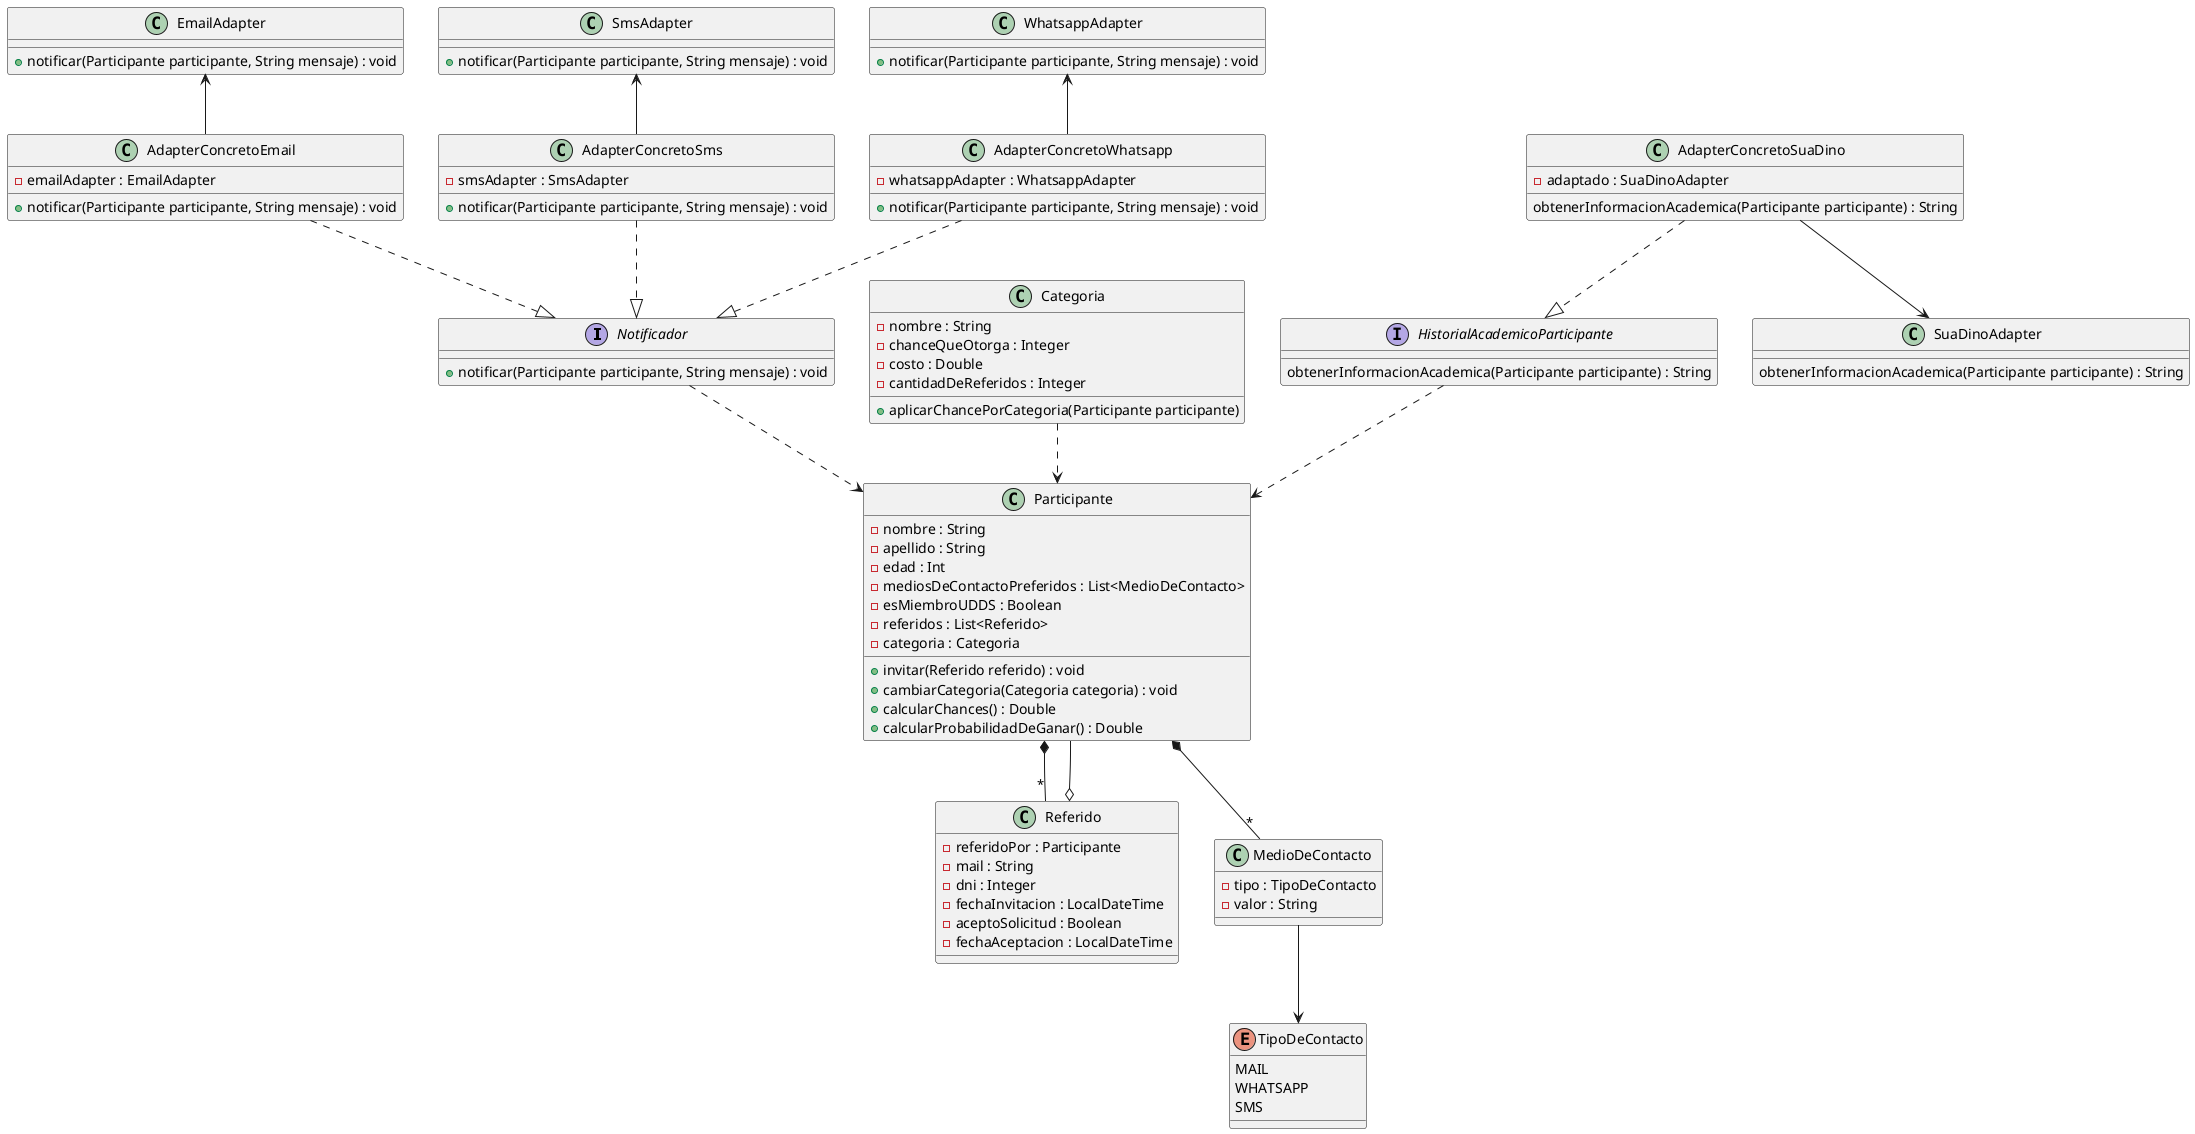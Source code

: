 @startuml dcl

Notificador ..> Participante
Participante *-- "*" Referido
Participante *-- "*" MedioDeContacto
Referido o-- Participante
MedioDeContacto --> TipoDeContacto

class Participante {
    - nombre : String
    - apellido : String
    - edad : Int
    - mediosDeContactoPreferidos : List<MedioDeContacto>
    - esMiembroUDDS : Boolean
    - referidos : List<Referido>
    - categoria : Categoria

    + invitar(Referido referido) : void
    + cambiarCategoria(Categoria categoria) : void
    + calcularChances() : Double
    + calcularProbabilidadDeGanar() : Double
}

class Referido {
    - referidoPor : Participante
    - mail : String
    - dni : Integer
    - fechaInvitacion : LocalDateTime
    - aceptoSolicitud : Boolean
    - fechaAceptacion : LocalDateTime
}

class MedioDeContacto {
    - tipo : TipoDeContacto
    - valor : String
}

enum TipoDeContacto {
    MAIL
    WHATSAPP
    SMS
}

class Categoria {
    - nombre : String
    - chanceQueOtorga : Integer
    - costo : Double
    - cantidadDeReferidos : Integer
    + aplicarChancePorCategoria(Participante participante)
}

Categoria ..> Participante 

interface HistorialAcademicoParticipante {
    obtenerInformacionAcademica(Participante participante) : String
}
 
class AdapterConcretoSuaDino {
    - adaptado : SuaDinoAdapter
    obtenerInformacionAcademica(Participante participante) : String
}

class SuaDinoAdapter {
    obtenerInformacionAcademica(Participante participante) : String
}

HistorialAcademicoParticipante ..> Participante
AdapterConcretoSuaDino ..|> HistorialAcademicoParticipante
AdapterConcretoSuaDino --> SuaDinoAdapter

interface Notificador {
    + notificar(Participante participante, String mensaje) : void
}

class AdapterConcretoSms {
    - smsAdapter : SmsAdapter
    + notificar(Participante participante, String mensaje) : void
}

class AdapterConcretoWhatsapp {
    - whatsappAdapter : WhatsappAdapter
    + notificar(Participante participante, String mensaje) : void
}

class AdapterConcretoEmail {
    - emailAdapter : EmailAdapter
    + notificar(Participante participante, String mensaje) : void
}

class WhatsappAdapter {
    + notificar(Participante participante, String mensaje) : void
}

class SmsAdapter {
    + notificar(Participante participante, String mensaje) : void
}

class EmailAdapter {
    + notificar(Participante participante, String mensaje) : void
}

AdapterConcretoWhatsapp ..|> Notificador
AdapterConcretoWhatsapp -up-> WhatsappAdapter
AdapterConcretoSms ..|> Notificador
AdapterConcretoSms -up-> SmsAdapter
AdapterConcretoEmail ..|> Notificador
AdapterConcretoEmail -up-> EmailAdapter
@enduml

Implementar una calculadora para las probabilidades o
la logica la ponemos en participante? Hay que usar la interface
HistorialAcademicoParticipante.  
